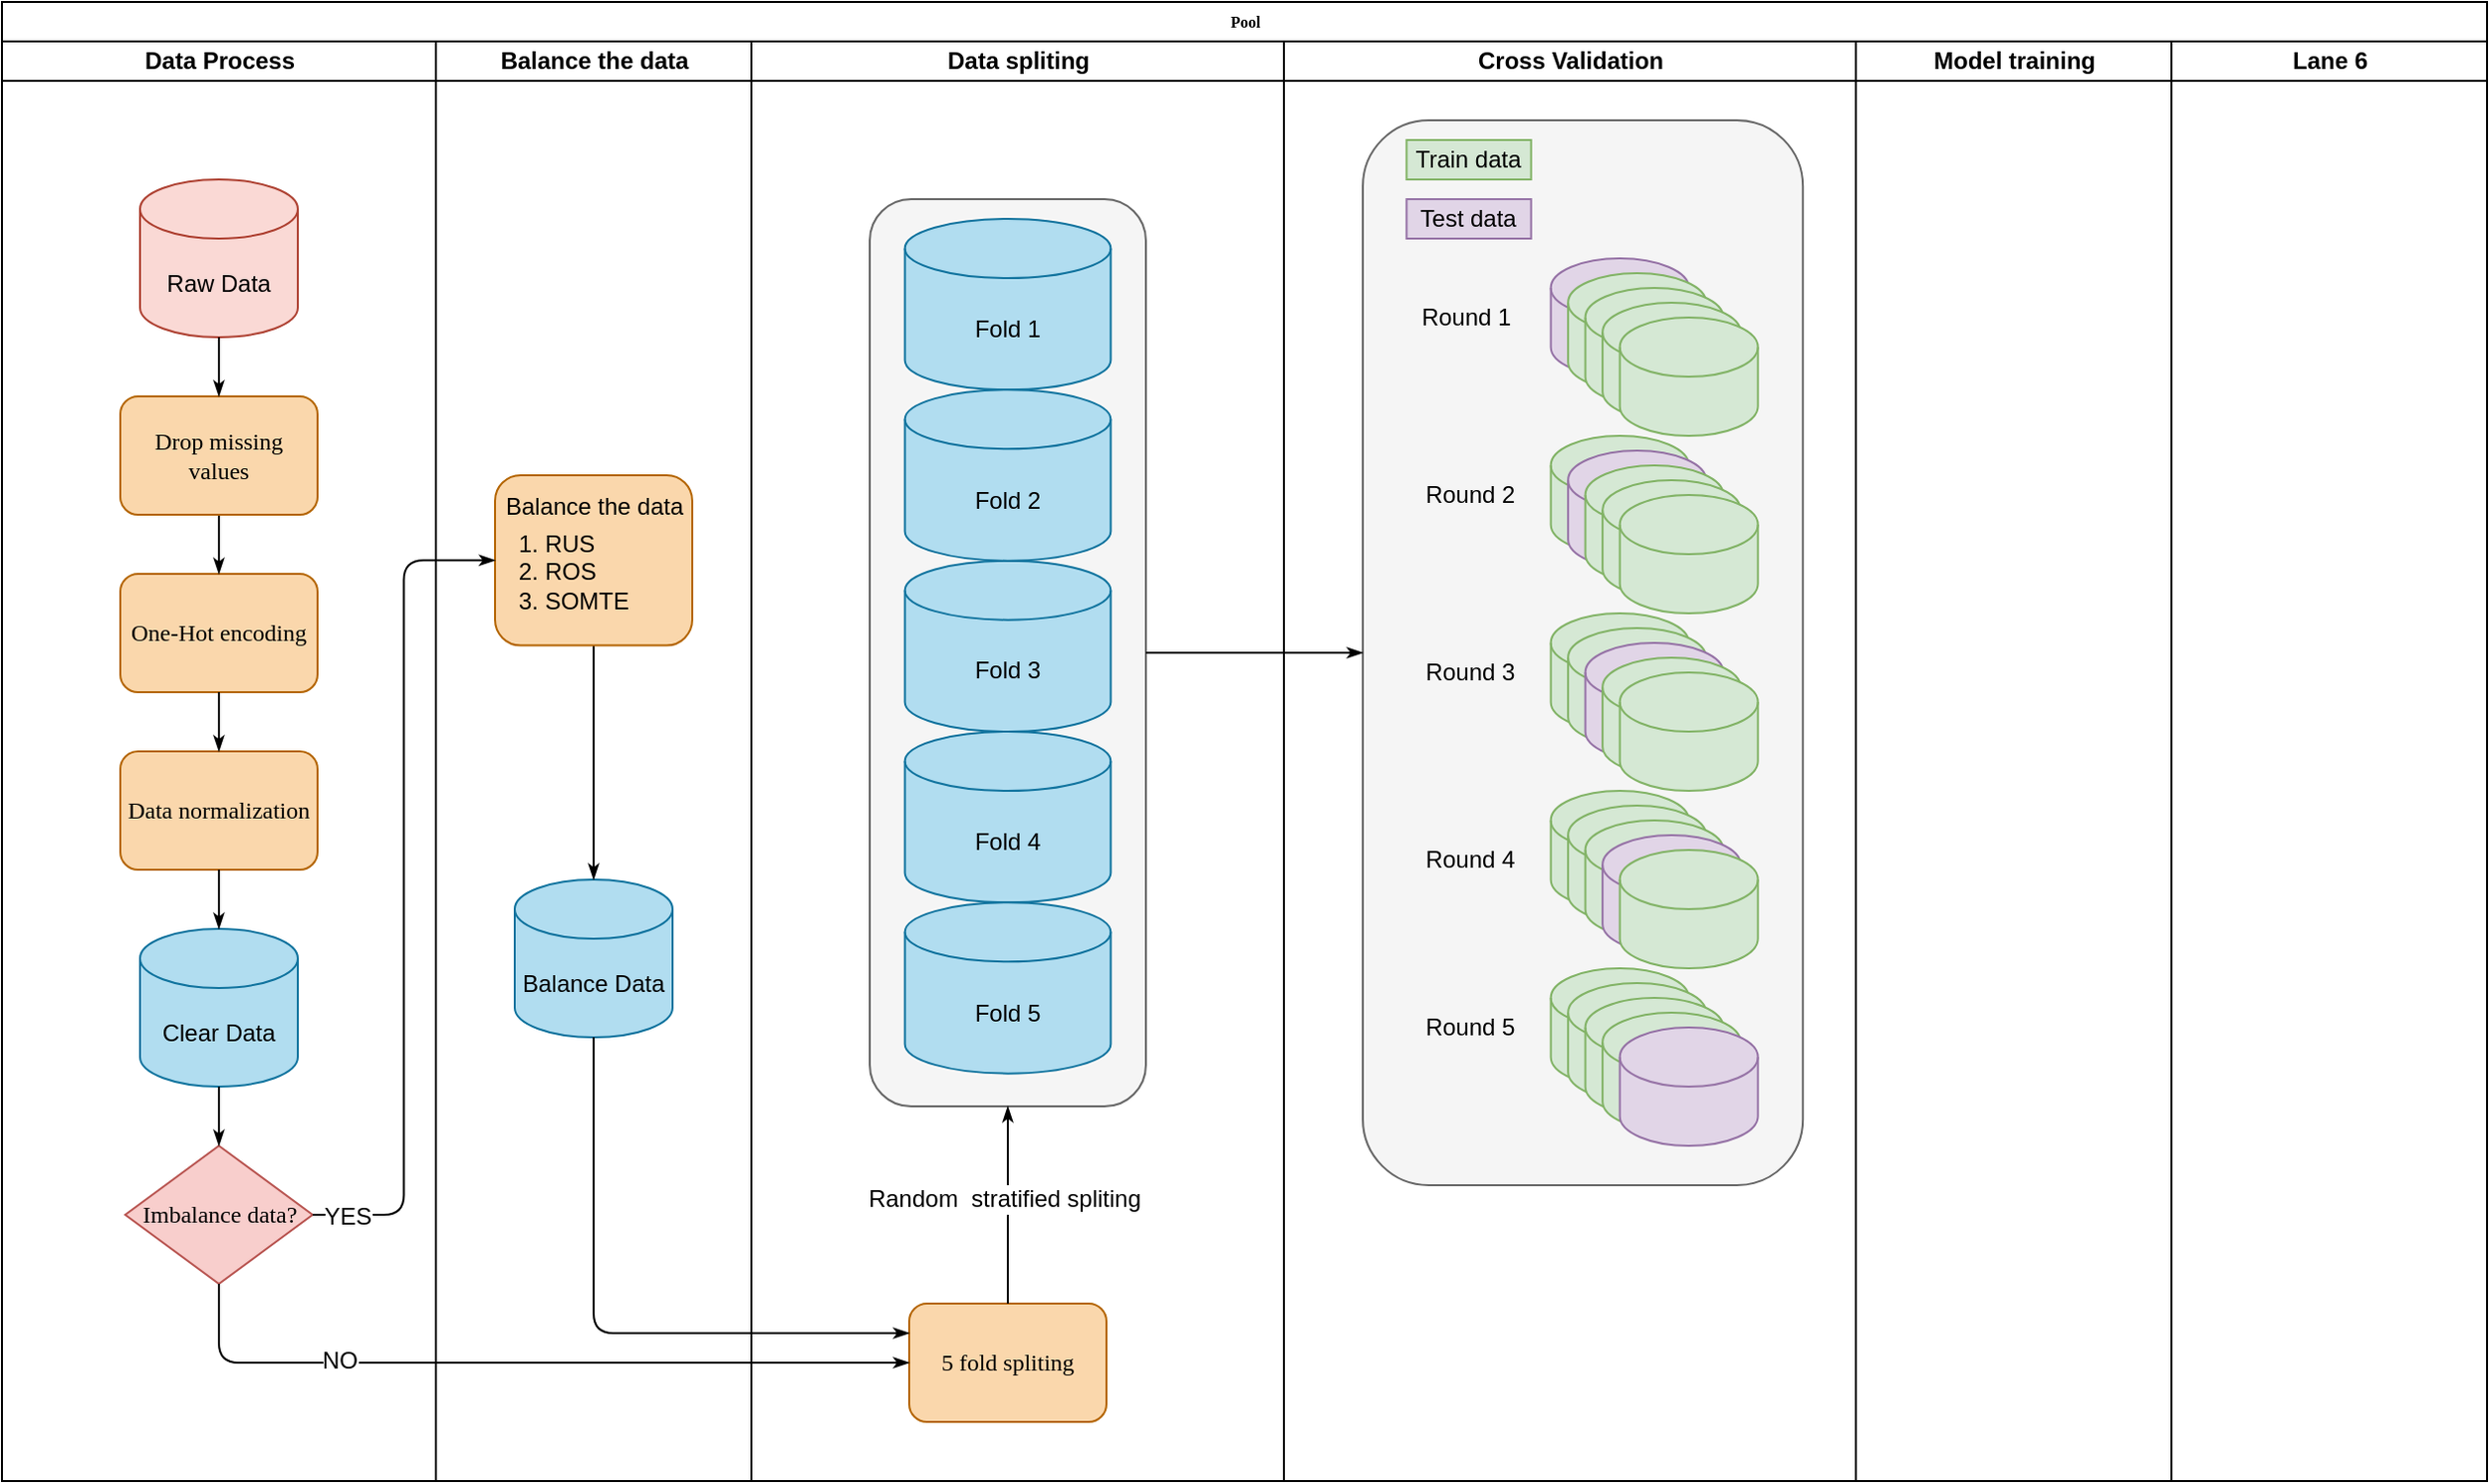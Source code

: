 <mxfile version="17.4.6" type="github">
  <diagram name="Page-1" id="74e2e168-ea6b-b213-b513-2b3c1d86103e">
    <mxGraphModel dx="1409" dy="1704" grid="1" gridSize="10" guides="1" tooltips="1" connect="1" arrows="1" fold="1" page="1" pageScale="1" pageWidth="1100" pageHeight="850" background="none" math="0" shadow="0">
      <root>
        <mxCell id="0" />
        <mxCell id="1" parent="0" />
        <mxCell id="77e6c97f196da883-1" value="Pool" style="swimlane;html=1;childLayout=stackLayout;startSize=20;rounded=0;shadow=0;labelBackgroundColor=none;strokeWidth=1;fontFamily=Verdana;fontSize=8;align=center;" parent="1" vertex="1">
          <mxGeometry x="120" y="-20" width="1260" height="750" as="geometry" />
        </mxCell>
        <mxCell id="77e6c97f196da883-2" value="Data Process" style="swimlane;html=1;startSize=20;" parent="77e6c97f196da883-1" vertex="1">
          <mxGeometry y="20" width="220" height="730" as="geometry" />
        </mxCell>
        <mxCell id="SEI4IOqOExJCMmpLVqtO-1" value="&lt;div&gt;Raw Data&lt;/div&gt;" style="shape=cylinder3;whiteSpace=wrap;html=1;boundedLbl=1;backgroundOutline=1;size=15;fillColor=#fad9d5;strokeColor=#ae4132;" vertex="1" parent="77e6c97f196da883-2">
          <mxGeometry x="70" y="70" width="80" height="80" as="geometry" />
        </mxCell>
        <mxCell id="77e6c97f196da883-11" value="One-Hot encoding" style="rounded=1;whiteSpace=wrap;html=1;shadow=0;labelBackgroundColor=none;strokeWidth=1;fontFamily=Verdana;fontSize=12;align=center;fillColor=#fad7ac;strokeColor=#b46504;" parent="77e6c97f196da883-2" vertex="1">
          <mxGeometry x="60" y="270" width="100" height="60" as="geometry" />
        </mxCell>
        <mxCell id="77e6c97f196da883-26" style="edgeStyle=orthogonalEdgeStyle;rounded=1;html=1;labelBackgroundColor=none;startArrow=none;startFill=0;startSize=5;endArrow=classicThin;endFill=1;endSize=5;jettySize=auto;orthogonalLoop=1;strokeWidth=1;fontFamily=Verdana;fontSize=8;exitX=0.5;exitY=1;exitDx=0;exitDy=0;" parent="77e6c97f196da883-2" source="SEI4IOqOExJCMmpLVqtO-13" target="77e6c97f196da883-11" edge="1">
          <mxGeometry relative="1" as="geometry">
            <mxPoint x="135" y="155" as="sourcePoint" />
          </mxGeometry>
        </mxCell>
        <mxCell id="SEI4IOqOExJCMmpLVqtO-10" value="Data normalization" style="rounded=1;whiteSpace=wrap;html=1;shadow=0;labelBackgroundColor=none;strokeWidth=1;fontFamily=Verdana;fontSize=12;align=center;fillColor=#fad7ac;strokeColor=#b46504;" vertex="1" parent="77e6c97f196da883-2">
          <mxGeometry x="60" y="360" width="100" height="60" as="geometry" />
        </mxCell>
        <mxCell id="SEI4IOqOExJCMmpLVqtO-12" style="edgeStyle=orthogonalEdgeStyle;rounded=1;html=1;labelBackgroundColor=none;startArrow=none;startFill=0;startSize=5;endArrow=classicThin;endFill=1;endSize=5;jettySize=auto;orthogonalLoop=1;strokeWidth=1;fontFamily=Verdana;fontSize=8;exitX=0.5;exitY=1;exitDx=0;exitDy=0;" edge="1" parent="77e6c97f196da883-2" source="77e6c97f196da883-11" target="SEI4IOqOExJCMmpLVqtO-10">
          <mxGeometry relative="1" as="geometry">
            <mxPoint x="120" y="200" as="sourcePoint" />
            <mxPoint x="120" y="260" as="targetPoint" />
          </mxGeometry>
        </mxCell>
        <mxCell id="SEI4IOqOExJCMmpLVqtO-13" value="Drop missing values" style="rounded=1;whiteSpace=wrap;html=1;shadow=0;labelBackgroundColor=none;strokeWidth=1;fontFamily=Verdana;fontSize=12;align=center;fillColor=#fad7ac;strokeColor=#b46504;" vertex="1" parent="77e6c97f196da883-2">
          <mxGeometry x="60" y="180" width="100" height="60" as="geometry" />
        </mxCell>
        <mxCell id="SEI4IOqOExJCMmpLVqtO-14" style="edgeStyle=orthogonalEdgeStyle;rounded=1;html=1;labelBackgroundColor=none;startArrow=none;startFill=0;startSize=5;endArrow=classicThin;endFill=1;endSize=5;jettySize=auto;orthogonalLoop=1;strokeWidth=1;fontFamily=Verdana;fontSize=8;entryX=0.5;entryY=0;entryDx=0;entryDy=0;" edge="1" parent="77e6c97f196da883-2" source="SEI4IOqOExJCMmpLVqtO-1" target="SEI4IOqOExJCMmpLVqtO-13">
          <mxGeometry relative="1" as="geometry">
            <mxPoint x="120" y="280" as="sourcePoint" />
            <mxPoint x="120" y="310" as="targetPoint" />
          </mxGeometry>
        </mxCell>
        <mxCell id="SEI4IOqOExJCMmpLVqtO-15" value="&lt;div&gt;Clear Data&lt;/div&gt;" style="shape=cylinder3;whiteSpace=wrap;html=1;boundedLbl=1;backgroundOutline=1;size=15;fillColor=#b1ddf0;strokeColor=#10739e;" vertex="1" parent="77e6c97f196da883-2">
          <mxGeometry x="70" y="450" width="80" height="80" as="geometry" />
        </mxCell>
        <mxCell id="SEI4IOqOExJCMmpLVqtO-16" style="edgeStyle=elbowEdgeStyle;rounded=1;html=1;labelBackgroundColor=none;startArrow=none;startFill=0;startSize=5;endArrow=classicThin;endFill=1;endSize=5;jettySize=auto;orthogonalLoop=1;strokeWidth=1;fontFamily=Verdana;fontSize=8;exitX=0.5;exitY=1;exitDx=0;exitDy=0;entryX=0.5;entryY=0;entryDx=0;entryDy=0;entryPerimeter=0;" edge="1" parent="77e6c97f196da883-2" source="SEI4IOqOExJCMmpLVqtO-10" target="SEI4IOqOExJCMmpLVqtO-15">
          <mxGeometry relative="1" as="geometry">
            <mxPoint x="120" y="340" as="sourcePoint" />
            <mxPoint x="120" y="370" as="targetPoint" />
          </mxGeometry>
        </mxCell>
        <mxCell id="SEI4IOqOExJCMmpLVqtO-19" value="Imbalance data?" style="rhombus;whiteSpace=wrap;html=1;rounded=0;shadow=0;labelBackgroundColor=none;strokeWidth=1;fontFamily=Verdana;fontSize=12;align=center;fillColor=#f8cecc;strokeColor=#b85450;" vertex="1" parent="77e6c97f196da883-2">
          <mxGeometry x="62.5" y="560" width="95" height="70" as="geometry" />
        </mxCell>
        <mxCell id="SEI4IOqOExJCMmpLVqtO-20" style="edgeStyle=orthogonalEdgeStyle;rounded=1;html=1;labelBackgroundColor=none;startArrow=none;startFill=0;startSize=5;endArrow=classicThin;endFill=1;endSize=5;jettySize=auto;orthogonalLoop=1;strokeWidth=1;fontFamily=Verdana;fontSize=8;exitX=0.5;exitY=1;exitDx=0;exitDy=0;entryX=0.5;entryY=0;entryDx=0;entryDy=0;exitPerimeter=0;" edge="1" parent="77e6c97f196da883-2" source="SEI4IOqOExJCMmpLVqtO-15" target="SEI4IOqOExJCMmpLVqtO-19">
          <mxGeometry relative="1" as="geometry">
            <mxPoint x="120" y="430" as="sourcePoint" />
            <mxPoint x="120" y="460" as="targetPoint" />
          </mxGeometry>
        </mxCell>
        <mxCell id="77e6c97f196da883-3" value="Balance the data" style="swimlane;html=1;startSize=20;" parent="77e6c97f196da883-1" vertex="1">
          <mxGeometry x="220" y="20" width="160" height="730" as="geometry" />
        </mxCell>
        <mxCell id="SEI4IOqOExJCMmpLVqtO-70" value="&lt;div&gt;Balance Data&lt;/div&gt;" style="shape=cylinder3;whiteSpace=wrap;html=1;boundedLbl=1;backgroundOutline=1;size=15;fillColor=#b1ddf0;strokeColor=#10739e;" vertex="1" parent="77e6c97f196da883-3">
          <mxGeometry x="40" y="425" width="80" height="80" as="geometry" />
        </mxCell>
        <mxCell id="SEI4IOqOExJCMmpLVqtO-74" style="edgeStyle=orthogonalEdgeStyle;rounded=1;html=1;labelBackgroundColor=none;startArrow=none;startFill=0;startSize=5;endArrow=classicThin;endFill=1;endSize=5;jettySize=auto;orthogonalLoop=1;strokeWidth=1;fontFamily=Verdana;fontSize=8;exitX=0.5;exitY=1;exitDx=0;exitDy=0;entryX=0.5;entryY=0;entryDx=0;entryDy=0;entryPerimeter=0;" edge="1" parent="77e6c97f196da883-3" source="SEI4IOqOExJCMmpLVqtO-27" target="SEI4IOqOExJCMmpLVqtO-70">
          <mxGeometry relative="1" as="geometry">
            <mxPoint x="-100" y="250" as="sourcePoint" />
            <mxPoint x="-100" y="280" as="targetPoint" />
          </mxGeometry>
        </mxCell>
        <mxCell id="SEI4IOqOExJCMmpLVqtO-27" value="" style="rounded=1;whiteSpace=wrap;html=1;shadow=0;labelBackgroundColor=none;strokeWidth=1;fontFamily=Verdana;fontSize=12;align=center;fillColor=#fad7ac;strokeColor=#b46504;" vertex="1" parent="77e6c97f196da883-3">
          <mxGeometry x="30" y="220" width="100" height="86.25" as="geometry" />
        </mxCell>
        <mxCell id="SEI4IOqOExJCMmpLVqtO-31" value="Balance the data" style="text;html=1;align=center;verticalAlign=middle;resizable=0;points=[];autosize=1;strokeColor=none;fillColor=none;fontSize=12;" vertex="1" parent="77e6c97f196da883-3">
          <mxGeometry x="25" y="225.598" width="110" height="20" as="geometry" />
        </mxCell>
        <mxCell id="SEI4IOqOExJCMmpLVqtO-67" value="&lt;div align=&quot;left&quot;&gt;1. RUS&lt;br&gt;&lt;/div&gt;&lt;div align=&quot;left&quot;&gt;2. ROS&lt;/div&gt;&lt;div align=&quot;left&quot;&gt;3. SOMTE&lt;br&gt;&lt;/div&gt;" style="text;html=1;align=left;verticalAlign=middle;resizable=0;points=[];autosize=1;strokeColor=none;fillColor=none;fontSize=12;" vertex="1" parent="77e6c97f196da883-3">
          <mxGeometry x="40" y="243.523" width="70" height="50" as="geometry" />
        </mxCell>
        <mxCell id="77e6c97f196da883-4" value="&lt;div&gt;Data spliting&lt;/div&gt;" style="swimlane;html=1;startSize=20;rounded=0;" parent="77e6c97f196da883-1" vertex="1">
          <mxGeometry x="380" y="20" width="270" height="730" as="geometry" />
        </mxCell>
        <mxCell id="SEI4IOqOExJCMmpLVqtO-257" value="" style="rounded=1;whiteSpace=wrap;html=1;fontSize=12;strokeWidth=1;fillColor=#f5f5f5;fontColor=#333333;strokeColor=#666666;" vertex="1" parent="77e6c97f196da883-4">
          <mxGeometry x="60" y="80" width="140" height="460" as="geometry" />
        </mxCell>
        <mxCell id="SEI4IOqOExJCMmpLVqtO-17" value="5 fold spliting" style="rounded=1;whiteSpace=wrap;html=1;shadow=0;labelBackgroundColor=none;strokeWidth=1;fontFamily=Verdana;fontSize=12;align=center;fillColor=#fad7ac;strokeColor=#b46504;" vertex="1" parent="77e6c97f196da883-4">
          <mxGeometry x="80" y="640" width="100" height="60" as="geometry" />
        </mxCell>
        <mxCell id="SEI4IOqOExJCMmpLVqtO-215" value="Fold 4" style="shape=cylinder3;whiteSpace=wrap;html=1;boundedLbl=1;backgroundOutline=1;size=15;fillColor=#b1ddf0;strokeColor=#10739e;" vertex="1" parent="77e6c97f196da883-4">
          <mxGeometry x="77.81" y="349.99" width="104.373" height="86.667" as="geometry" />
        </mxCell>
        <mxCell id="SEI4IOqOExJCMmpLVqtO-216" value="Fold 3" style="shape=cylinder3;whiteSpace=wrap;html=1;boundedLbl=1;backgroundOutline=1;size=15;fillColor=#b1ddf0;strokeColor=#10739e;" vertex="1" parent="77e6c97f196da883-4">
          <mxGeometry x="77.817" y="263.323" width="104.373" height="86.667" as="geometry" />
        </mxCell>
        <mxCell id="SEI4IOqOExJCMmpLVqtO-217" value="Fold 1" style="shape=cylinder3;whiteSpace=wrap;html=1;boundedLbl=1;backgroundOutline=1;size=15;fillColor=#b1ddf0;strokeColor=#10739e;" vertex="1" parent="77e6c97f196da883-4">
          <mxGeometry x="77.813" y="89.997" width="104.373" height="86.667" as="geometry" />
        </mxCell>
        <mxCell id="SEI4IOqOExJCMmpLVqtO-218" value="Fold 2" style="shape=cylinder3;whiteSpace=wrap;html=1;boundedLbl=1;backgroundOutline=1;size=15;fillColor=#b1ddf0;strokeColor=#10739e;" vertex="1" parent="77e6c97f196da883-4">
          <mxGeometry x="77.81" y="176.66" width="104.373" height="86.667" as="geometry" />
        </mxCell>
        <mxCell id="SEI4IOqOExJCMmpLVqtO-219" value="Fold 5" style="shape=cylinder3;whiteSpace=wrap;html=1;boundedLbl=1;backgroundOutline=1;size=15;fillColor=#b1ddf0;strokeColor=#10739e;" vertex="1" parent="77e6c97f196da883-4">
          <mxGeometry x="77.817" y="436.653" width="104.373" height="86.667" as="geometry" />
        </mxCell>
        <mxCell id="SEI4IOqOExJCMmpLVqtO-258" style="edgeStyle=orthogonalEdgeStyle;rounded=1;html=1;labelBackgroundColor=none;startArrow=none;startFill=0;startSize=5;endArrow=classicThin;endFill=1;endSize=5;jettySize=auto;orthogonalLoop=1;strokeWidth=1;fontFamily=Verdana;fontSize=8;entryX=0.5;entryY=1;entryDx=0;entryDy=0;exitX=0.5;exitY=0;exitDx=0;exitDy=0;" edge="1" parent="77e6c97f196da883-4" source="SEI4IOqOExJCMmpLVqtO-17" target="SEI4IOqOExJCMmpLVqtO-257">
          <mxGeometry relative="1" as="geometry">
            <mxPoint x="-70" y="515" as="sourcePoint" />
            <mxPoint x="90" y="665" as="targetPoint" />
          </mxGeometry>
        </mxCell>
        <mxCell id="SEI4IOqOExJCMmpLVqtO-259" value="Random&amp;nbsp; stratified spliting" style="edgeLabel;html=1;align=center;verticalAlign=middle;resizable=0;points=[];fontSize=12;" vertex="1" connectable="0" parent="SEI4IOqOExJCMmpLVqtO-258">
          <mxGeometry x="0.055" y="2" relative="1" as="geometry">
            <mxPoint as="offset" />
          </mxGeometry>
        </mxCell>
        <mxCell id="77e6c97f196da883-5" value="Cross Validation" style="swimlane;html=1;startSize=20;" parent="77e6c97f196da883-1" vertex="1">
          <mxGeometry x="650" y="20" width="290" height="730" as="geometry" />
        </mxCell>
        <mxCell id="SEI4IOqOExJCMmpLVqtO-212" value="" style="group;strokeColor=none;rounded=0;glass=0;shadow=0;" vertex="1" connectable="0" parent="77e6c97f196da883-5">
          <mxGeometry x="40" y="40" width="223.12" height="540" as="geometry" />
        </mxCell>
        <mxCell id="SEI4IOqOExJCMmpLVqtO-200" value="" style="rounded=1;whiteSpace=wrap;html=1;fontSize=12;strokeWidth=1;sketch=0;fillColor=#f5f5f5;fontColor=#333333;strokeColor=#666666;" vertex="1" parent="SEI4IOqOExJCMmpLVqtO-212">
          <mxGeometry width="223.12" height="540" as="geometry" />
        </mxCell>
        <mxCell id="SEI4IOqOExJCMmpLVqtO-202" value="Train data" style="rounded=0;whiteSpace=wrap;html=1;fontSize=12;strokeWidth=1;fillColor=#d5e8d4;strokeColor=#82b366;" vertex="1" parent="SEI4IOqOExJCMmpLVqtO-212">
          <mxGeometry x="22.19" y="10" width="63.12" height="20" as="geometry" />
        </mxCell>
        <mxCell id="SEI4IOqOExJCMmpLVqtO-203" value="Test data" style="rounded=0;whiteSpace=wrap;html=1;fontSize=12;strokeWidth=1;fillColor=#e1d5e7;strokeColor=#9673a6;" vertex="1" parent="SEI4IOqOExJCMmpLVqtO-212">
          <mxGeometry x="22.19" y="40" width="63.12" height="20" as="geometry" />
        </mxCell>
        <mxCell id="SEI4IOqOExJCMmpLVqtO-206" value="" style="group" vertex="1" connectable="0" parent="SEI4IOqOExJCMmpLVqtO-212">
          <mxGeometry x="95.31" y="70" width="105" height="450" as="geometry" />
        </mxCell>
        <mxCell id="SEI4IOqOExJCMmpLVqtO-157" value="" style="shape=cylinder3;whiteSpace=wrap;html=1;boundedLbl=1;backgroundOutline=1;size=15;fillColor=#d5e8d4;strokeColor=#82b366;" vertex="1" parent="SEI4IOqOExJCMmpLVqtO-206">
          <mxGeometry y="360" width="70" height="60" as="geometry" />
        </mxCell>
        <mxCell id="SEI4IOqOExJCMmpLVqtO-158" value="" style="shape=cylinder3;whiteSpace=wrap;html=1;boundedLbl=1;backgroundOutline=1;size=15;fillColor=#d5e8d4;strokeColor=#82b366;" vertex="1" parent="SEI4IOqOExJCMmpLVqtO-206">
          <mxGeometry x="8.75" y="367.5" width="70" height="60" as="geometry" />
        </mxCell>
        <mxCell id="SEI4IOqOExJCMmpLVqtO-159" value="" style="shape=cylinder3;whiteSpace=wrap;html=1;boundedLbl=1;backgroundOutline=1;size=15;fillColor=#d5e8d4;strokeColor=#82b366;" vertex="1" parent="SEI4IOqOExJCMmpLVqtO-206">
          <mxGeometry x="17.5" y="375" width="70" height="60" as="geometry" />
        </mxCell>
        <mxCell id="SEI4IOqOExJCMmpLVqtO-160" value="" style="shape=cylinder3;whiteSpace=wrap;html=1;boundedLbl=1;backgroundOutline=1;size=15;fillColor=#d5e8d4;strokeColor=#82b366;" vertex="1" parent="SEI4IOqOExJCMmpLVqtO-206">
          <mxGeometry x="26.25" y="382.5" width="70" height="60" as="geometry" />
        </mxCell>
        <mxCell id="SEI4IOqOExJCMmpLVqtO-161" value="" style="shape=cylinder3;whiteSpace=wrap;html=1;boundedLbl=1;backgroundOutline=1;size=15;fillColor=#e1d5e7;strokeColor=#9673a6;" vertex="1" parent="SEI4IOqOExJCMmpLVqtO-206">
          <mxGeometry x="35" y="390" width="70" height="60" as="geometry" />
        </mxCell>
        <mxCell id="SEI4IOqOExJCMmpLVqtO-162" value="" style="shape=cylinder3;whiteSpace=wrap;html=1;boundedLbl=1;backgroundOutline=1;size=15;fillColor=#d5e8d4;strokeColor=#82b366;" vertex="1" parent="SEI4IOqOExJCMmpLVqtO-206">
          <mxGeometry y="270" width="70" height="60" as="geometry" />
        </mxCell>
        <mxCell id="SEI4IOqOExJCMmpLVqtO-163" value="" style="shape=cylinder3;whiteSpace=wrap;html=1;boundedLbl=1;backgroundOutline=1;size=15;fillColor=#d5e8d4;strokeColor=#82b366;" vertex="1" parent="SEI4IOqOExJCMmpLVqtO-206">
          <mxGeometry x="8.75" y="277.5" width="70" height="60" as="geometry" />
        </mxCell>
        <mxCell id="SEI4IOqOExJCMmpLVqtO-164" value="" style="shape=cylinder3;whiteSpace=wrap;html=1;boundedLbl=1;backgroundOutline=1;size=15;fillColor=#d5e8d4;strokeColor=#82b366;" vertex="1" parent="SEI4IOqOExJCMmpLVqtO-206">
          <mxGeometry x="17.5" y="285" width="70" height="60" as="geometry" />
        </mxCell>
        <mxCell id="SEI4IOqOExJCMmpLVqtO-165" value="" style="shape=cylinder3;whiteSpace=wrap;html=1;boundedLbl=1;backgroundOutline=1;size=15;fillColor=#e1d5e7;strokeColor=#9673a6;" vertex="1" parent="SEI4IOqOExJCMmpLVqtO-206">
          <mxGeometry x="26.25" y="292.5" width="70" height="60" as="geometry" />
        </mxCell>
        <mxCell id="SEI4IOqOExJCMmpLVqtO-166" value="" style="shape=cylinder3;whiteSpace=wrap;html=1;boundedLbl=1;backgroundOutline=1;size=15;fillColor=#d5e8d4;strokeColor=#82b366;" vertex="1" parent="SEI4IOqOExJCMmpLVqtO-206">
          <mxGeometry x="35" y="300" width="70" height="60" as="geometry" />
        </mxCell>
        <mxCell id="SEI4IOqOExJCMmpLVqtO-167" value="" style="shape=cylinder3;whiteSpace=wrap;html=1;boundedLbl=1;backgroundOutline=1;size=15;fillColor=#d5e8d4;strokeColor=#82b366;" vertex="1" parent="SEI4IOqOExJCMmpLVqtO-206">
          <mxGeometry y="180" width="70" height="60" as="geometry" />
        </mxCell>
        <mxCell id="SEI4IOqOExJCMmpLVqtO-168" value="" style="shape=cylinder3;whiteSpace=wrap;html=1;boundedLbl=1;backgroundOutline=1;size=15;fillColor=#d5e8d4;strokeColor=#82b366;" vertex="1" parent="SEI4IOqOExJCMmpLVqtO-206">
          <mxGeometry x="8.75" y="187.5" width="70" height="60" as="geometry" />
        </mxCell>
        <mxCell id="SEI4IOqOExJCMmpLVqtO-263" style="edgeStyle=orthogonalEdgeStyle;rounded=0;orthogonalLoop=1;jettySize=auto;html=1;exitX=0;exitY=0;exitDx=0;exitDy=37.5;exitPerimeter=0;entryX=0;entryY=0;entryDx=0;entryDy=15;entryPerimeter=0;fontSize=12;" edge="1" parent="SEI4IOqOExJCMmpLVqtO-206" source="SEI4IOqOExJCMmpLVqtO-169" target="SEI4IOqOExJCMmpLVqtO-170">
          <mxGeometry relative="1" as="geometry" />
        </mxCell>
        <mxCell id="SEI4IOqOExJCMmpLVqtO-169" value="" style="shape=cylinder3;whiteSpace=wrap;html=1;boundedLbl=1;backgroundOutline=1;size=15;fillColor=#e1d5e7;strokeColor=#9673a6;" vertex="1" parent="SEI4IOqOExJCMmpLVqtO-206">
          <mxGeometry x="17.5" y="195" width="70" height="60" as="geometry" />
        </mxCell>
        <mxCell id="SEI4IOqOExJCMmpLVqtO-170" value="" style="shape=cylinder3;whiteSpace=wrap;html=1;boundedLbl=1;backgroundOutline=1;size=15;fillColor=#d5e8d4;strokeColor=#82b366;" vertex="1" parent="SEI4IOqOExJCMmpLVqtO-206">
          <mxGeometry x="26.25" y="202.5" width="70" height="60" as="geometry" />
        </mxCell>
        <mxCell id="SEI4IOqOExJCMmpLVqtO-171" value="" style="shape=cylinder3;whiteSpace=wrap;html=1;boundedLbl=1;backgroundOutline=1;size=15;fillColor=#d5e8d4;strokeColor=#82b366;" vertex="1" parent="SEI4IOqOExJCMmpLVqtO-206">
          <mxGeometry x="35" y="210" width="70" height="60" as="geometry" />
        </mxCell>
        <mxCell id="SEI4IOqOExJCMmpLVqtO-182" value="" style="shape=cylinder3;whiteSpace=wrap;html=1;boundedLbl=1;backgroundOutline=1;size=15;fillColor=#d5e8d4;strokeColor=#82b366;" vertex="1" parent="SEI4IOqOExJCMmpLVqtO-206">
          <mxGeometry y="90" width="70" height="60" as="geometry" />
        </mxCell>
        <mxCell id="SEI4IOqOExJCMmpLVqtO-183" value="" style="shape=cylinder3;whiteSpace=wrap;html=1;boundedLbl=1;backgroundOutline=1;size=15;fillColor=#e1d5e7;strokeColor=#9673a6;" vertex="1" parent="SEI4IOqOExJCMmpLVqtO-206">
          <mxGeometry x="8.75" y="97.5" width="70" height="60" as="geometry" />
        </mxCell>
        <mxCell id="SEI4IOqOExJCMmpLVqtO-184" value="" style="shape=cylinder3;whiteSpace=wrap;html=1;boundedLbl=1;backgroundOutline=1;size=15;fillColor=#d5e8d4;strokeColor=#82b366;" vertex="1" parent="SEI4IOqOExJCMmpLVqtO-206">
          <mxGeometry x="17.5" y="105" width="70" height="60" as="geometry" />
        </mxCell>
        <mxCell id="SEI4IOqOExJCMmpLVqtO-185" value="" style="shape=cylinder3;whiteSpace=wrap;html=1;boundedLbl=1;backgroundOutline=1;size=15;fillColor=#d5e8d4;strokeColor=#82b366;" vertex="1" parent="SEI4IOqOExJCMmpLVqtO-206">
          <mxGeometry x="26.25" y="112.5" width="70" height="60" as="geometry" />
        </mxCell>
        <mxCell id="SEI4IOqOExJCMmpLVqtO-186" value="" style="shape=cylinder3;whiteSpace=wrap;html=1;boundedLbl=1;backgroundOutline=1;size=15;fillColor=#d5e8d4;strokeColor=#82b366;" vertex="1" parent="SEI4IOqOExJCMmpLVqtO-206">
          <mxGeometry x="35" y="120" width="70" height="60" as="geometry" />
        </mxCell>
        <mxCell id="SEI4IOqOExJCMmpLVqtO-188" value="" style="shape=cylinder3;whiteSpace=wrap;html=1;boundedLbl=1;backgroundOutline=1;size=15;fillColor=#e1d5e7;strokeColor=#9673a6;" vertex="1" parent="SEI4IOqOExJCMmpLVqtO-206">
          <mxGeometry width="70" height="60" as="geometry" />
        </mxCell>
        <mxCell id="SEI4IOqOExJCMmpLVqtO-189" value="" style="shape=cylinder3;whiteSpace=wrap;html=1;boundedLbl=1;backgroundOutline=1;size=15;fillColor=#d5e8d4;strokeColor=#82b366;" vertex="1" parent="SEI4IOqOExJCMmpLVqtO-206">
          <mxGeometry x="8.75" y="7.5" width="70" height="60" as="geometry" />
        </mxCell>
        <mxCell id="SEI4IOqOExJCMmpLVqtO-190" value="" style="shape=cylinder3;whiteSpace=wrap;html=1;boundedLbl=1;backgroundOutline=1;size=15;fillColor=#d5e8d4;strokeColor=#82b366;" vertex="1" parent="SEI4IOqOExJCMmpLVqtO-206">
          <mxGeometry x="17.5" y="15" width="70" height="60" as="geometry" />
        </mxCell>
        <mxCell id="SEI4IOqOExJCMmpLVqtO-191" value="" style="shape=cylinder3;whiteSpace=wrap;html=1;boundedLbl=1;backgroundOutline=1;size=15;fillColor=#d5e8d4;strokeColor=#82b366;" vertex="1" parent="SEI4IOqOExJCMmpLVqtO-206">
          <mxGeometry x="26.25" y="22.5" width="70" height="60" as="geometry" />
        </mxCell>
        <mxCell id="SEI4IOqOExJCMmpLVqtO-192" value="" style="shape=cylinder3;whiteSpace=wrap;html=1;boundedLbl=1;backgroundOutline=1;size=15;fillColor=#d5e8d4;strokeColor=#82b366;" vertex="1" parent="SEI4IOqOExJCMmpLVqtO-206">
          <mxGeometry x="35" y="30" width="70" height="60" as="geometry" />
        </mxCell>
        <mxCell id="SEI4IOqOExJCMmpLVqtO-207" value="Round 1" style="text;html=1;align=center;verticalAlign=middle;resizable=0;points=[];autosize=1;strokeColor=none;fillColor=none;fontSize=12;" vertex="1" parent="SEI4IOqOExJCMmpLVqtO-212">
          <mxGeometry x="22.19" y="90" width="60" height="20" as="geometry" />
        </mxCell>
        <mxCell id="SEI4IOqOExJCMmpLVqtO-208" value="Round 2" style="text;html=1;align=center;verticalAlign=middle;resizable=0;points=[];autosize=1;strokeColor=none;fillColor=none;fontSize=12;" vertex="1" parent="SEI4IOqOExJCMmpLVqtO-212">
          <mxGeometry x="23.75" y="180" width="60" height="20" as="geometry" />
        </mxCell>
        <mxCell id="SEI4IOqOExJCMmpLVqtO-209" value="Round 3" style="text;html=1;align=center;verticalAlign=middle;resizable=0;points=[];autosize=1;strokeColor=none;fillColor=none;fontSize=12;" vertex="1" parent="SEI4IOqOExJCMmpLVqtO-212">
          <mxGeometry x="23.75" y="270" width="60" height="20" as="geometry" />
        </mxCell>
        <mxCell id="SEI4IOqOExJCMmpLVqtO-210" value="Round 4" style="text;html=1;align=center;verticalAlign=middle;resizable=0;points=[];autosize=1;strokeColor=none;fillColor=none;fontSize=12;" vertex="1" parent="SEI4IOqOExJCMmpLVqtO-212">
          <mxGeometry x="23.75" y="365" width="60" height="20" as="geometry" />
        </mxCell>
        <mxCell id="SEI4IOqOExJCMmpLVqtO-211" value="Round 5" style="text;html=1;align=center;verticalAlign=middle;resizable=0;points=[];autosize=1;strokeColor=none;fillColor=none;fontSize=12;" vertex="1" parent="SEI4IOqOExJCMmpLVqtO-212">
          <mxGeometry x="23.75" y="450" width="60" height="20" as="geometry" />
        </mxCell>
        <mxCell id="77e6c97f196da883-6" value="Model training" style="swimlane;html=1;startSize=20;" parent="77e6c97f196da883-1" vertex="1">
          <mxGeometry x="940" y="20" width="160" height="730" as="geometry" />
        </mxCell>
        <mxCell id="77e6c97f196da883-7" value="Lane 6" style="swimlane;html=1;startSize=20;" parent="77e6c97f196da883-1" vertex="1">
          <mxGeometry x="1100" y="20" width="160" height="730" as="geometry" />
        </mxCell>
        <mxCell id="SEI4IOqOExJCMmpLVqtO-25" style="edgeStyle=orthogonalEdgeStyle;rounded=1;html=1;labelBackgroundColor=none;startArrow=none;startFill=0;startSize=5;endArrow=classicThin;endFill=1;endSize=5;jettySize=auto;orthogonalLoop=1;strokeWidth=1;fontFamily=Verdana;fontSize=8;exitX=0.5;exitY=1;exitDx=0;exitDy=0;entryX=0;entryY=0.5;entryDx=0;entryDy=0;" edge="1" parent="77e6c97f196da883-1" source="SEI4IOqOExJCMmpLVqtO-19" target="SEI4IOqOExJCMmpLVqtO-17">
          <mxGeometry relative="1" as="geometry">
            <mxPoint x="120" y="450" as="sourcePoint" />
            <mxPoint x="120" y="480" as="targetPoint" />
          </mxGeometry>
        </mxCell>
        <mxCell id="SEI4IOqOExJCMmpLVqtO-26" value="&lt;div&gt;NO&lt;/div&gt;" style="edgeLabel;html=1;align=center;verticalAlign=middle;resizable=0;points=[];fontSize=12;" vertex="1" connectable="0" parent="SEI4IOqOExJCMmpLVqtO-25">
          <mxGeometry x="-0.483" y="1" relative="1" as="geometry">
            <mxPoint as="offset" />
          </mxGeometry>
        </mxCell>
        <mxCell id="SEI4IOqOExJCMmpLVqtO-82" style="edgeStyle=orthogonalEdgeStyle;rounded=1;html=1;labelBackgroundColor=none;startArrow=none;startFill=0;startSize=5;endArrow=classicThin;endFill=1;endSize=5;jettySize=auto;orthogonalLoop=1;strokeWidth=1;fontFamily=Verdana;fontSize=8;entryX=0;entryY=0.5;entryDx=0;entryDy=0;exitX=1;exitY=0.5;exitDx=0;exitDy=0;" edge="1" parent="77e6c97f196da883-1" source="SEI4IOqOExJCMmpLVqtO-19" target="SEI4IOqOExJCMmpLVqtO-27">
          <mxGeometry relative="1" as="geometry">
            <mxPoint x="350" y="240" as="sourcePoint" />
            <mxPoint x="400" y="695" as="targetPoint" />
          </mxGeometry>
        </mxCell>
        <mxCell id="SEI4IOqOExJCMmpLVqtO-197" value="&lt;div&gt;YES&lt;/div&gt;" style="edgeLabel;html=1;align=center;verticalAlign=middle;resizable=0;points=[];fontSize=12;" vertex="1" connectable="0" parent="SEI4IOqOExJCMmpLVqtO-82">
          <mxGeometry x="-0.917" y="-1" relative="1" as="geometry">
            <mxPoint as="offset" />
          </mxGeometry>
        </mxCell>
        <mxCell id="SEI4IOqOExJCMmpLVqtO-196" style="edgeStyle=orthogonalEdgeStyle;rounded=1;html=1;labelBackgroundColor=none;startArrow=none;startFill=0;startSize=5;endArrow=classicThin;endFill=1;endSize=5;jettySize=auto;orthogonalLoop=1;strokeWidth=1;fontFamily=Verdana;fontSize=8;entryX=0;entryY=0.25;entryDx=0;entryDy=0;exitX=0.5;exitY=1;exitDx=0;exitDy=0;exitPerimeter=0;" edge="1" parent="77e6c97f196da883-1" source="SEI4IOqOExJCMmpLVqtO-70" target="SEI4IOqOExJCMmpLVqtO-17">
          <mxGeometry relative="1" as="geometry">
            <mxPoint x="167.5" y="625" as="sourcePoint" />
            <mxPoint x="250" y="293.125" as="targetPoint" />
          </mxGeometry>
        </mxCell>
        <mxCell id="SEI4IOqOExJCMmpLVqtO-265" style="edgeStyle=orthogonalEdgeStyle;rounded=1;html=1;labelBackgroundColor=none;startArrow=none;startFill=0;startSize=5;endArrow=classicThin;endFill=1;endSize=5;jettySize=auto;orthogonalLoop=1;strokeWidth=1;fontFamily=Verdana;fontSize=8;entryX=0;entryY=0.5;entryDx=0;entryDy=0;exitX=1;exitY=0.5;exitDx=0;exitDy=0;" edge="1" parent="77e6c97f196da883-1" source="SEI4IOqOExJCMmpLVqtO-257" target="SEI4IOqOExJCMmpLVqtO-200">
          <mxGeometry relative="1" as="geometry">
            <mxPoint x="167.5" y="625" as="sourcePoint" />
            <mxPoint x="260" y="293.125" as="targetPoint" />
          </mxGeometry>
        </mxCell>
      </root>
    </mxGraphModel>
  </diagram>
</mxfile>
